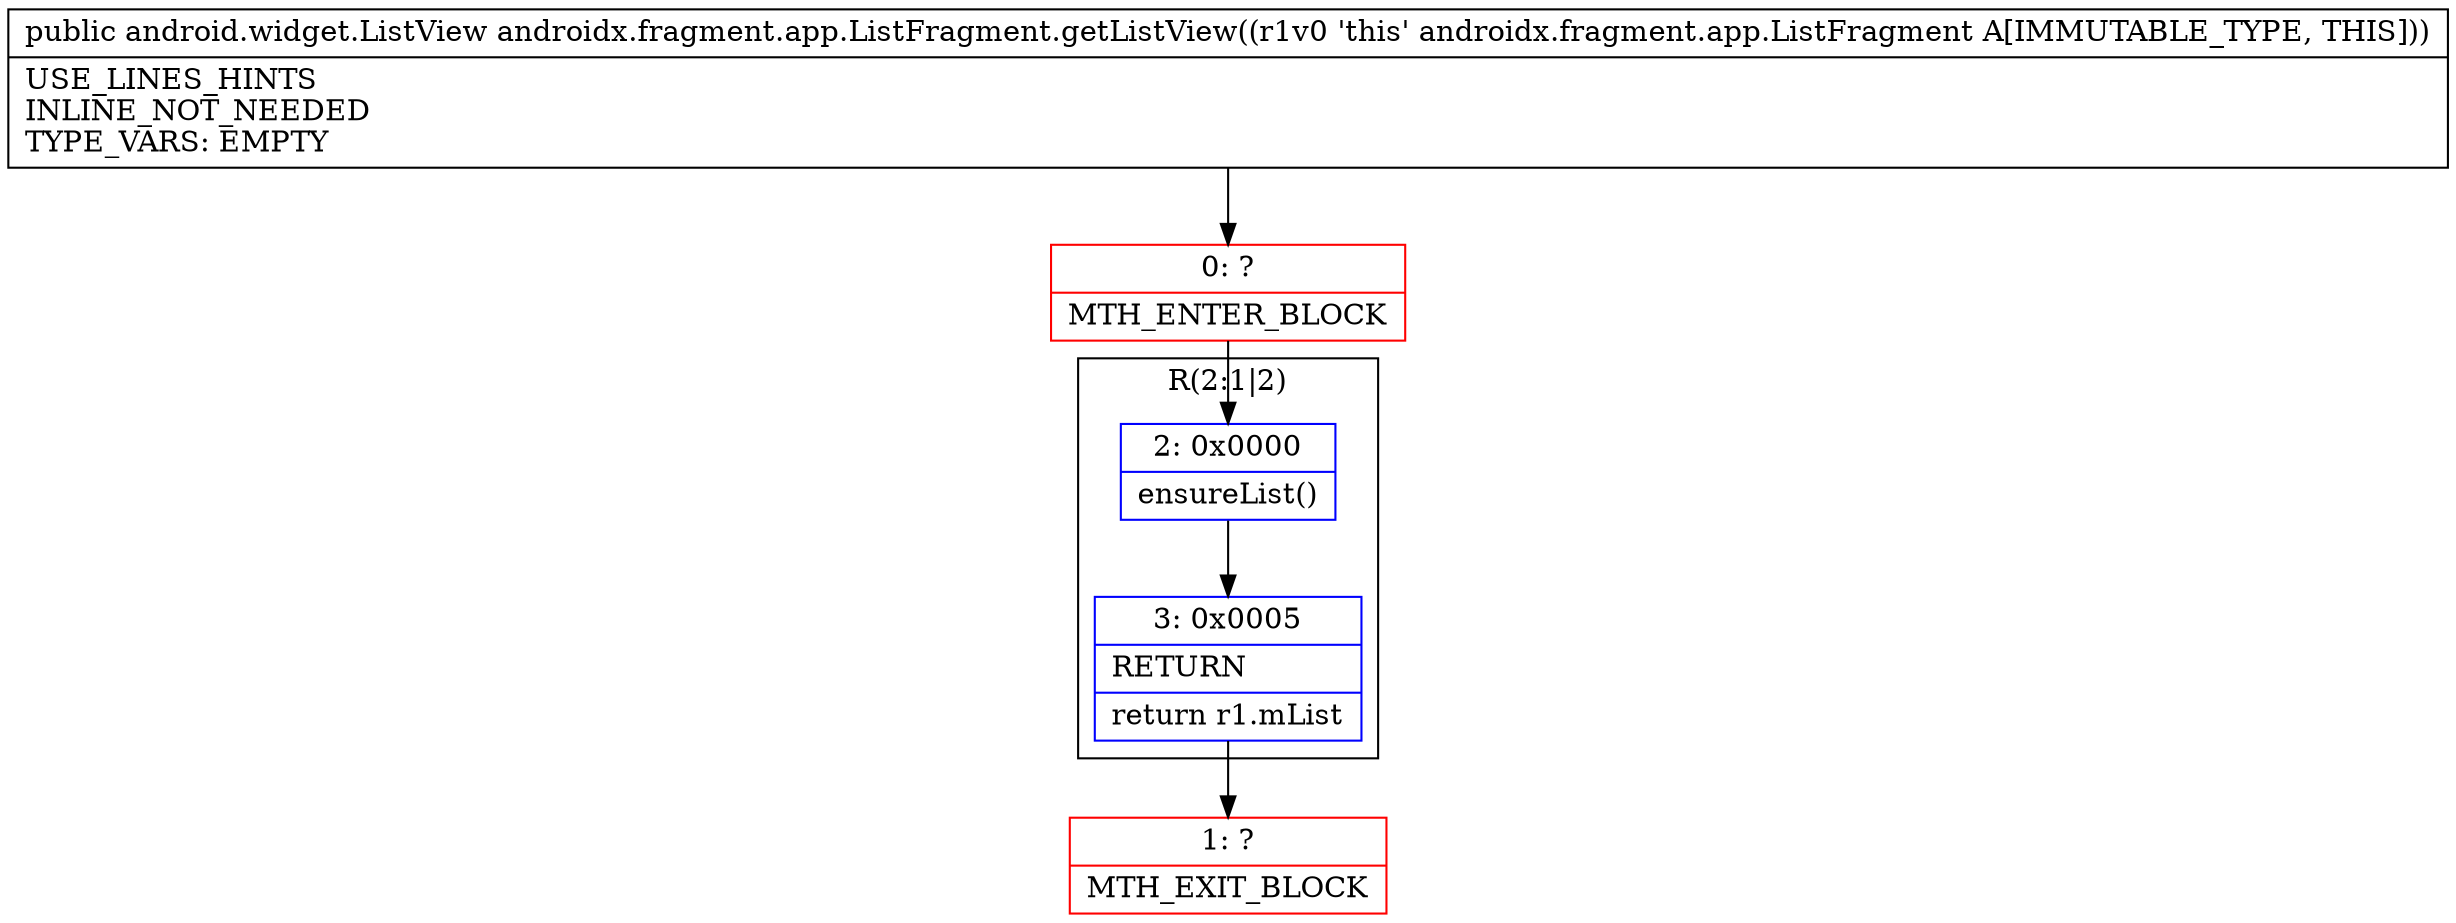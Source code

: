 digraph "CFG forandroidx.fragment.app.ListFragment.getListView()Landroid\/widget\/ListView;" {
subgraph cluster_Region_1782001466 {
label = "R(2:1|2)";
node [shape=record,color=blue];
Node_2 [shape=record,label="{2\:\ 0x0000|ensureList()\l}"];
Node_3 [shape=record,label="{3\:\ 0x0005|RETURN\l|return r1.mList\l}"];
}
Node_0 [shape=record,color=red,label="{0\:\ ?|MTH_ENTER_BLOCK\l}"];
Node_1 [shape=record,color=red,label="{1\:\ ?|MTH_EXIT_BLOCK\l}"];
MethodNode[shape=record,label="{public android.widget.ListView androidx.fragment.app.ListFragment.getListView((r1v0 'this' androidx.fragment.app.ListFragment A[IMMUTABLE_TYPE, THIS]))  | USE_LINES_HINTS\lINLINE_NOT_NEEDED\lTYPE_VARS: EMPTY\l}"];
MethodNode -> Node_0;Node_2 -> Node_3;
Node_3 -> Node_1;
Node_0 -> Node_2;
}

